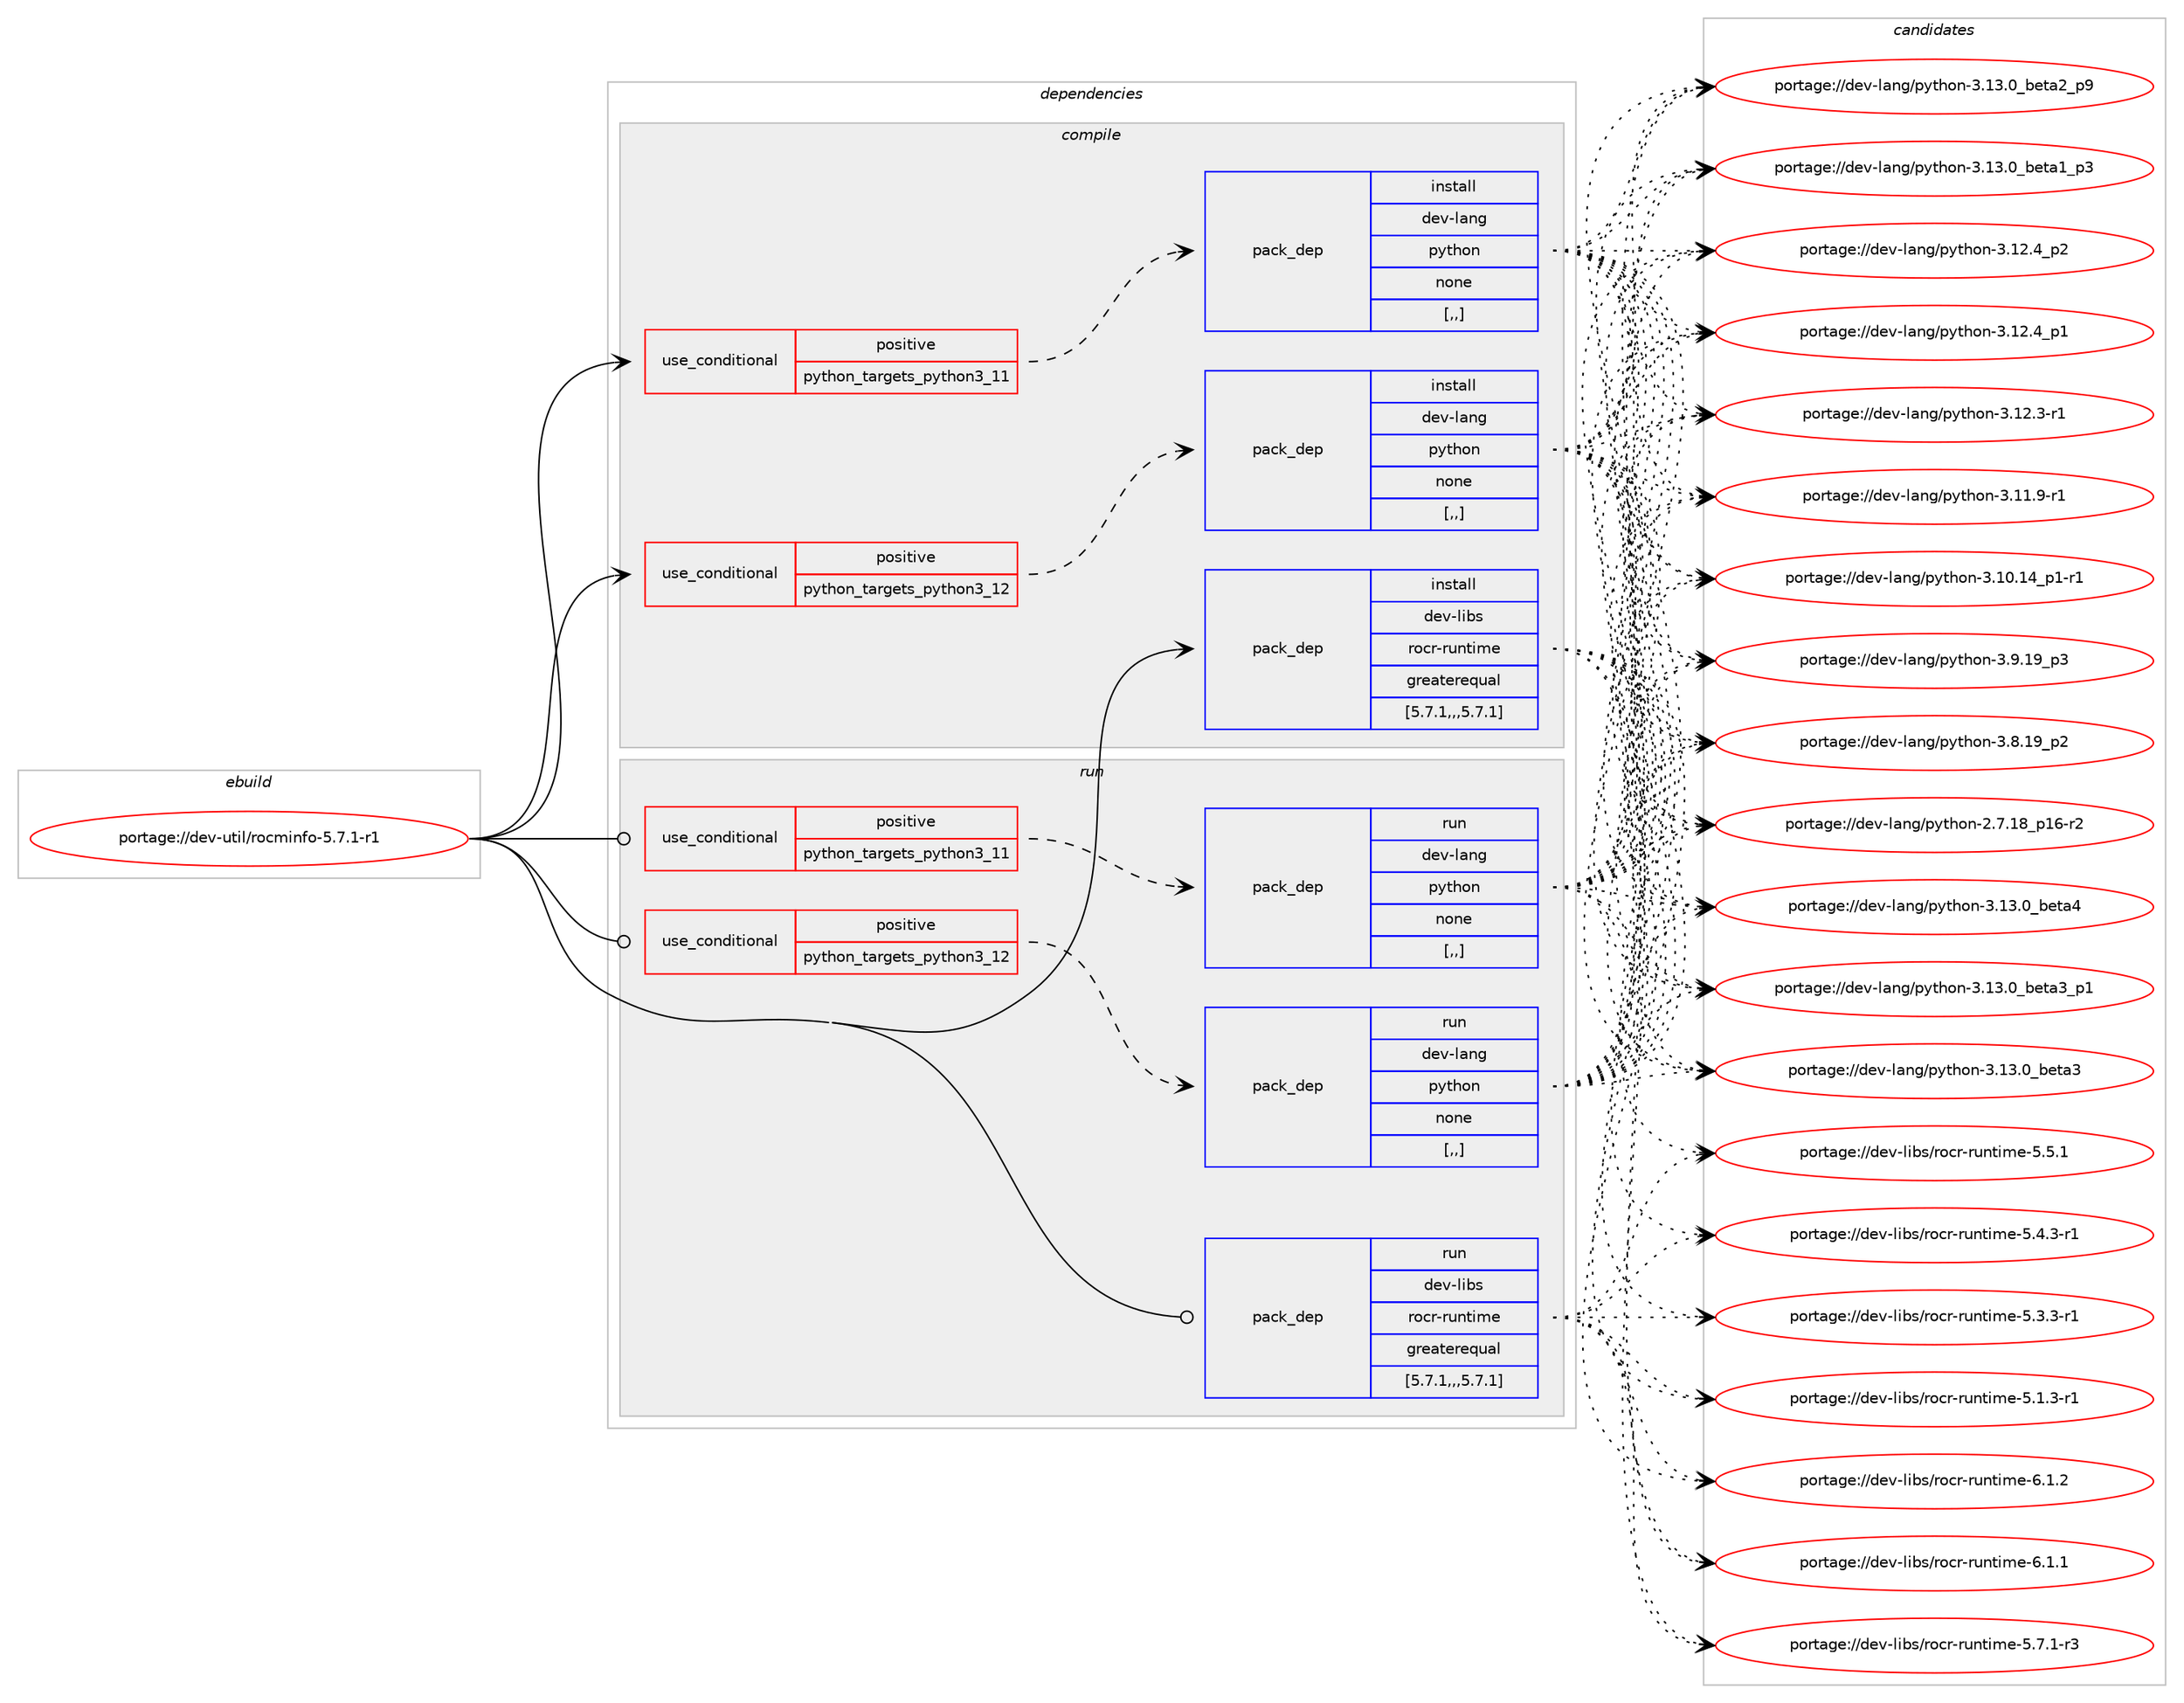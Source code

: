 digraph prolog {

# *************
# Graph options
# *************

newrank=true;
concentrate=true;
compound=true;
graph [rankdir=LR,fontname=Helvetica,fontsize=10,ranksep=1.5];#, ranksep=2.5, nodesep=0.2];
edge  [arrowhead=vee];
node  [fontname=Helvetica,fontsize=10];

# **********
# The ebuild
# **********

subgraph cluster_leftcol {
color=gray;
label=<<i>ebuild</i>>;
id [label="portage://dev-util/rocminfo-5.7.1-r1", color=red, width=4, href="../dev-util/rocminfo-5.7.1-r1.svg"];
}

# ****************
# The dependencies
# ****************

subgraph cluster_midcol {
color=gray;
label=<<i>dependencies</i>>;
subgraph cluster_compile {
fillcolor="#eeeeee";
style=filled;
label=<<i>compile</i>>;
subgraph cond61615 {
dependency219073 [label=<<TABLE BORDER="0" CELLBORDER="1" CELLSPACING="0" CELLPADDING="4"><TR><TD ROWSPAN="3" CELLPADDING="10">use_conditional</TD></TR><TR><TD>positive</TD></TR><TR><TD>python_targets_python3_11</TD></TR></TABLE>>, shape=none, color=red];
subgraph pack156018 {
dependency219074 [label=<<TABLE BORDER="0" CELLBORDER="1" CELLSPACING="0" CELLPADDING="4" WIDTH="220"><TR><TD ROWSPAN="6" CELLPADDING="30">pack_dep</TD></TR><TR><TD WIDTH="110">install</TD></TR><TR><TD>dev-lang</TD></TR><TR><TD>python</TD></TR><TR><TD>none</TD></TR><TR><TD>[,,]</TD></TR></TABLE>>, shape=none, color=blue];
}
dependency219073:e -> dependency219074:w [weight=20,style="dashed",arrowhead="vee"];
}
id:e -> dependency219073:w [weight=20,style="solid",arrowhead="vee"];
subgraph cond61616 {
dependency219075 [label=<<TABLE BORDER="0" CELLBORDER="1" CELLSPACING="0" CELLPADDING="4"><TR><TD ROWSPAN="3" CELLPADDING="10">use_conditional</TD></TR><TR><TD>positive</TD></TR><TR><TD>python_targets_python3_12</TD></TR></TABLE>>, shape=none, color=red];
subgraph pack156019 {
dependency219076 [label=<<TABLE BORDER="0" CELLBORDER="1" CELLSPACING="0" CELLPADDING="4" WIDTH="220"><TR><TD ROWSPAN="6" CELLPADDING="30">pack_dep</TD></TR><TR><TD WIDTH="110">install</TD></TR><TR><TD>dev-lang</TD></TR><TR><TD>python</TD></TR><TR><TD>none</TD></TR><TR><TD>[,,]</TD></TR></TABLE>>, shape=none, color=blue];
}
dependency219075:e -> dependency219076:w [weight=20,style="dashed",arrowhead="vee"];
}
id:e -> dependency219075:w [weight=20,style="solid",arrowhead="vee"];
subgraph pack156020 {
dependency219077 [label=<<TABLE BORDER="0" CELLBORDER="1" CELLSPACING="0" CELLPADDING="4" WIDTH="220"><TR><TD ROWSPAN="6" CELLPADDING="30">pack_dep</TD></TR><TR><TD WIDTH="110">install</TD></TR><TR><TD>dev-libs</TD></TR><TR><TD>rocr-runtime</TD></TR><TR><TD>greaterequal</TD></TR><TR><TD>[5.7.1,,,5.7.1]</TD></TR></TABLE>>, shape=none, color=blue];
}
id:e -> dependency219077:w [weight=20,style="solid",arrowhead="vee"];
}
subgraph cluster_compileandrun {
fillcolor="#eeeeee";
style=filled;
label=<<i>compile and run</i>>;
}
subgraph cluster_run {
fillcolor="#eeeeee";
style=filled;
label=<<i>run</i>>;
subgraph cond61617 {
dependency219078 [label=<<TABLE BORDER="0" CELLBORDER="1" CELLSPACING="0" CELLPADDING="4"><TR><TD ROWSPAN="3" CELLPADDING="10">use_conditional</TD></TR><TR><TD>positive</TD></TR><TR><TD>python_targets_python3_11</TD></TR></TABLE>>, shape=none, color=red];
subgraph pack156021 {
dependency219079 [label=<<TABLE BORDER="0" CELLBORDER="1" CELLSPACING="0" CELLPADDING="4" WIDTH="220"><TR><TD ROWSPAN="6" CELLPADDING="30">pack_dep</TD></TR><TR><TD WIDTH="110">run</TD></TR><TR><TD>dev-lang</TD></TR><TR><TD>python</TD></TR><TR><TD>none</TD></TR><TR><TD>[,,]</TD></TR></TABLE>>, shape=none, color=blue];
}
dependency219078:e -> dependency219079:w [weight=20,style="dashed",arrowhead="vee"];
}
id:e -> dependency219078:w [weight=20,style="solid",arrowhead="odot"];
subgraph cond61618 {
dependency219080 [label=<<TABLE BORDER="0" CELLBORDER="1" CELLSPACING="0" CELLPADDING="4"><TR><TD ROWSPAN="3" CELLPADDING="10">use_conditional</TD></TR><TR><TD>positive</TD></TR><TR><TD>python_targets_python3_12</TD></TR></TABLE>>, shape=none, color=red];
subgraph pack156022 {
dependency219081 [label=<<TABLE BORDER="0" CELLBORDER="1" CELLSPACING="0" CELLPADDING="4" WIDTH="220"><TR><TD ROWSPAN="6" CELLPADDING="30">pack_dep</TD></TR><TR><TD WIDTH="110">run</TD></TR><TR><TD>dev-lang</TD></TR><TR><TD>python</TD></TR><TR><TD>none</TD></TR><TR><TD>[,,]</TD></TR></TABLE>>, shape=none, color=blue];
}
dependency219080:e -> dependency219081:w [weight=20,style="dashed",arrowhead="vee"];
}
id:e -> dependency219080:w [weight=20,style="solid",arrowhead="odot"];
subgraph pack156023 {
dependency219082 [label=<<TABLE BORDER="0" CELLBORDER="1" CELLSPACING="0" CELLPADDING="4" WIDTH="220"><TR><TD ROWSPAN="6" CELLPADDING="30">pack_dep</TD></TR><TR><TD WIDTH="110">run</TD></TR><TR><TD>dev-libs</TD></TR><TR><TD>rocr-runtime</TD></TR><TR><TD>greaterequal</TD></TR><TR><TD>[5.7.1,,,5.7.1]</TD></TR></TABLE>>, shape=none, color=blue];
}
id:e -> dependency219082:w [weight=20,style="solid",arrowhead="odot"];
}
}

# **************
# The candidates
# **************

subgraph cluster_choices {
rank=same;
color=gray;
label=<<i>candidates</i>>;

subgraph choice156018 {
color=black;
nodesep=1;
choice1001011184510897110103471121211161041111104551464951464895981011169752 [label="portage://dev-lang/python-3.13.0_beta4", color=red, width=4,href="../dev-lang/python-3.13.0_beta4.svg"];
choice10010111845108971101034711212111610411111045514649514648959810111697519511249 [label="portage://dev-lang/python-3.13.0_beta3_p1", color=red, width=4,href="../dev-lang/python-3.13.0_beta3_p1.svg"];
choice1001011184510897110103471121211161041111104551464951464895981011169751 [label="portage://dev-lang/python-3.13.0_beta3", color=red, width=4,href="../dev-lang/python-3.13.0_beta3.svg"];
choice10010111845108971101034711212111610411111045514649514648959810111697509511257 [label="portage://dev-lang/python-3.13.0_beta2_p9", color=red, width=4,href="../dev-lang/python-3.13.0_beta2_p9.svg"];
choice10010111845108971101034711212111610411111045514649514648959810111697499511251 [label="portage://dev-lang/python-3.13.0_beta1_p3", color=red, width=4,href="../dev-lang/python-3.13.0_beta1_p3.svg"];
choice100101118451089711010347112121116104111110455146495046529511250 [label="portage://dev-lang/python-3.12.4_p2", color=red, width=4,href="../dev-lang/python-3.12.4_p2.svg"];
choice100101118451089711010347112121116104111110455146495046529511249 [label="portage://dev-lang/python-3.12.4_p1", color=red, width=4,href="../dev-lang/python-3.12.4_p1.svg"];
choice100101118451089711010347112121116104111110455146495046514511449 [label="portage://dev-lang/python-3.12.3-r1", color=red, width=4,href="../dev-lang/python-3.12.3-r1.svg"];
choice100101118451089711010347112121116104111110455146494946574511449 [label="portage://dev-lang/python-3.11.9-r1", color=red, width=4,href="../dev-lang/python-3.11.9-r1.svg"];
choice100101118451089711010347112121116104111110455146494846495295112494511449 [label="portage://dev-lang/python-3.10.14_p1-r1", color=red, width=4,href="../dev-lang/python-3.10.14_p1-r1.svg"];
choice100101118451089711010347112121116104111110455146574649579511251 [label="portage://dev-lang/python-3.9.19_p3", color=red, width=4,href="../dev-lang/python-3.9.19_p3.svg"];
choice100101118451089711010347112121116104111110455146564649579511250 [label="portage://dev-lang/python-3.8.19_p2", color=red, width=4,href="../dev-lang/python-3.8.19_p2.svg"];
choice100101118451089711010347112121116104111110455046554649569511249544511450 [label="portage://dev-lang/python-2.7.18_p16-r2", color=red, width=4,href="../dev-lang/python-2.7.18_p16-r2.svg"];
dependency219074:e -> choice1001011184510897110103471121211161041111104551464951464895981011169752:w [style=dotted,weight="100"];
dependency219074:e -> choice10010111845108971101034711212111610411111045514649514648959810111697519511249:w [style=dotted,weight="100"];
dependency219074:e -> choice1001011184510897110103471121211161041111104551464951464895981011169751:w [style=dotted,weight="100"];
dependency219074:e -> choice10010111845108971101034711212111610411111045514649514648959810111697509511257:w [style=dotted,weight="100"];
dependency219074:e -> choice10010111845108971101034711212111610411111045514649514648959810111697499511251:w [style=dotted,weight="100"];
dependency219074:e -> choice100101118451089711010347112121116104111110455146495046529511250:w [style=dotted,weight="100"];
dependency219074:e -> choice100101118451089711010347112121116104111110455146495046529511249:w [style=dotted,weight="100"];
dependency219074:e -> choice100101118451089711010347112121116104111110455146495046514511449:w [style=dotted,weight="100"];
dependency219074:e -> choice100101118451089711010347112121116104111110455146494946574511449:w [style=dotted,weight="100"];
dependency219074:e -> choice100101118451089711010347112121116104111110455146494846495295112494511449:w [style=dotted,weight="100"];
dependency219074:e -> choice100101118451089711010347112121116104111110455146574649579511251:w [style=dotted,weight="100"];
dependency219074:e -> choice100101118451089711010347112121116104111110455146564649579511250:w [style=dotted,weight="100"];
dependency219074:e -> choice100101118451089711010347112121116104111110455046554649569511249544511450:w [style=dotted,weight="100"];
}
subgraph choice156019 {
color=black;
nodesep=1;
choice1001011184510897110103471121211161041111104551464951464895981011169752 [label="portage://dev-lang/python-3.13.0_beta4", color=red, width=4,href="../dev-lang/python-3.13.0_beta4.svg"];
choice10010111845108971101034711212111610411111045514649514648959810111697519511249 [label="portage://dev-lang/python-3.13.0_beta3_p1", color=red, width=4,href="../dev-lang/python-3.13.0_beta3_p1.svg"];
choice1001011184510897110103471121211161041111104551464951464895981011169751 [label="portage://dev-lang/python-3.13.0_beta3", color=red, width=4,href="../dev-lang/python-3.13.0_beta3.svg"];
choice10010111845108971101034711212111610411111045514649514648959810111697509511257 [label="portage://dev-lang/python-3.13.0_beta2_p9", color=red, width=4,href="../dev-lang/python-3.13.0_beta2_p9.svg"];
choice10010111845108971101034711212111610411111045514649514648959810111697499511251 [label="portage://dev-lang/python-3.13.0_beta1_p3", color=red, width=4,href="../dev-lang/python-3.13.0_beta1_p3.svg"];
choice100101118451089711010347112121116104111110455146495046529511250 [label="portage://dev-lang/python-3.12.4_p2", color=red, width=4,href="../dev-lang/python-3.12.4_p2.svg"];
choice100101118451089711010347112121116104111110455146495046529511249 [label="portage://dev-lang/python-3.12.4_p1", color=red, width=4,href="../dev-lang/python-3.12.4_p1.svg"];
choice100101118451089711010347112121116104111110455146495046514511449 [label="portage://dev-lang/python-3.12.3-r1", color=red, width=4,href="../dev-lang/python-3.12.3-r1.svg"];
choice100101118451089711010347112121116104111110455146494946574511449 [label="portage://dev-lang/python-3.11.9-r1", color=red, width=4,href="../dev-lang/python-3.11.9-r1.svg"];
choice100101118451089711010347112121116104111110455146494846495295112494511449 [label="portage://dev-lang/python-3.10.14_p1-r1", color=red, width=4,href="../dev-lang/python-3.10.14_p1-r1.svg"];
choice100101118451089711010347112121116104111110455146574649579511251 [label="portage://dev-lang/python-3.9.19_p3", color=red, width=4,href="../dev-lang/python-3.9.19_p3.svg"];
choice100101118451089711010347112121116104111110455146564649579511250 [label="portage://dev-lang/python-3.8.19_p2", color=red, width=4,href="../dev-lang/python-3.8.19_p2.svg"];
choice100101118451089711010347112121116104111110455046554649569511249544511450 [label="portage://dev-lang/python-2.7.18_p16-r2", color=red, width=4,href="../dev-lang/python-2.7.18_p16-r2.svg"];
dependency219076:e -> choice1001011184510897110103471121211161041111104551464951464895981011169752:w [style=dotted,weight="100"];
dependency219076:e -> choice10010111845108971101034711212111610411111045514649514648959810111697519511249:w [style=dotted,weight="100"];
dependency219076:e -> choice1001011184510897110103471121211161041111104551464951464895981011169751:w [style=dotted,weight="100"];
dependency219076:e -> choice10010111845108971101034711212111610411111045514649514648959810111697509511257:w [style=dotted,weight="100"];
dependency219076:e -> choice10010111845108971101034711212111610411111045514649514648959810111697499511251:w [style=dotted,weight="100"];
dependency219076:e -> choice100101118451089711010347112121116104111110455146495046529511250:w [style=dotted,weight="100"];
dependency219076:e -> choice100101118451089711010347112121116104111110455146495046529511249:w [style=dotted,weight="100"];
dependency219076:e -> choice100101118451089711010347112121116104111110455146495046514511449:w [style=dotted,weight="100"];
dependency219076:e -> choice100101118451089711010347112121116104111110455146494946574511449:w [style=dotted,weight="100"];
dependency219076:e -> choice100101118451089711010347112121116104111110455146494846495295112494511449:w [style=dotted,weight="100"];
dependency219076:e -> choice100101118451089711010347112121116104111110455146574649579511251:w [style=dotted,weight="100"];
dependency219076:e -> choice100101118451089711010347112121116104111110455146564649579511250:w [style=dotted,weight="100"];
dependency219076:e -> choice100101118451089711010347112121116104111110455046554649569511249544511450:w [style=dotted,weight="100"];
}
subgraph choice156020 {
color=black;
nodesep=1;
choice1001011184510810598115471141119911445114117110116105109101455446494650 [label="portage://dev-libs/rocr-runtime-6.1.2", color=red, width=4,href="../dev-libs/rocr-runtime-6.1.2.svg"];
choice1001011184510810598115471141119911445114117110116105109101455446494649 [label="portage://dev-libs/rocr-runtime-6.1.1", color=red, width=4,href="../dev-libs/rocr-runtime-6.1.1.svg"];
choice10010111845108105981154711411199114451141171101161051091014553465546494511451 [label="portage://dev-libs/rocr-runtime-5.7.1-r3", color=red, width=4,href="../dev-libs/rocr-runtime-5.7.1-r3.svg"];
choice1001011184510810598115471141119911445114117110116105109101455346534649 [label="portage://dev-libs/rocr-runtime-5.5.1", color=red, width=4,href="../dev-libs/rocr-runtime-5.5.1.svg"];
choice10010111845108105981154711411199114451141171101161051091014553465246514511449 [label="portage://dev-libs/rocr-runtime-5.4.3-r1", color=red, width=4,href="../dev-libs/rocr-runtime-5.4.3-r1.svg"];
choice10010111845108105981154711411199114451141171101161051091014553465146514511449 [label="portage://dev-libs/rocr-runtime-5.3.3-r1", color=red, width=4,href="../dev-libs/rocr-runtime-5.3.3-r1.svg"];
choice10010111845108105981154711411199114451141171101161051091014553464946514511449 [label="portage://dev-libs/rocr-runtime-5.1.3-r1", color=red, width=4,href="../dev-libs/rocr-runtime-5.1.3-r1.svg"];
dependency219077:e -> choice1001011184510810598115471141119911445114117110116105109101455446494650:w [style=dotted,weight="100"];
dependency219077:e -> choice1001011184510810598115471141119911445114117110116105109101455446494649:w [style=dotted,weight="100"];
dependency219077:e -> choice10010111845108105981154711411199114451141171101161051091014553465546494511451:w [style=dotted,weight="100"];
dependency219077:e -> choice1001011184510810598115471141119911445114117110116105109101455346534649:w [style=dotted,weight="100"];
dependency219077:e -> choice10010111845108105981154711411199114451141171101161051091014553465246514511449:w [style=dotted,weight="100"];
dependency219077:e -> choice10010111845108105981154711411199114451141171101161051091014553465146514511449:w [style=dotted,weight="100"];
dependency219077:e -> choice10010111845108105981154711411199114451141171101161051091014553464946514511449:w [style=dotted,weight="100"];
}
subgraph choice156021 {
color=black;
nodesep=1;
choice1001011184510897110103471121211161041111104551464951464895981011169752 [label="portage://dev-lang/python-3.13.0_beta4", color=red, width=4,href="../dev-lang/python-3.13.0_beta4.svg"];
choice10010111845108971101034711212111610411111045514649514648959810111697519511249 [label="portage://dev-lang/python-3.13.0_beta3_p1", color=red, width=4,href="../dev-lang/python-3.13.0_beta3_p1.svg"];
choice1001011184510897110103471121211161041111104551464951464895981011169751 [label="portage://dev-lang/python-3.13.0_beta3", color=red, width=4,href="../dev-lang/python-3.13.0_beta3.svg"];
choice10010111845108971101034711212111610411111045514649514648959810111697509511257 [label="portage://dev-lang/python-3.13.0_beta2_p9", color=red, width=4,href="../dev-lang/python-3.13.0_beta2_p9.svg"];
choice10010111845108971101034711212111610411111045514649514648959810111697499511251 [label="portage://dev-lang/python-3.13.0_beta1_p3", color=red, width=4,href="../dev-lang/python-3.13.0_beta1_p3.svg"];
choice100101118451089711010347112121116104111110455146495046529511250 [label="portage://dev-lang/python-3.12.4_p2", color=red, width=4,href="../dev-lang/python-3.12.4_p2.svg"];
choice100101118451089711010347112121116104111110455146495046529511249 [label="portage://dev-lang/python-3.12.4_p1", color=red, width=4,href="../dev-lang/python-3.12.4_p1.svg"];
choice100101118451089711010347112121116104111110455146495046514511449 [label="portage://dev-lang/python-3.12.3-r1", color=red, width=4,href="../dev-lang/python-3.12.3-r1.svg"];
choice100101118451089711010347112121116104111110455146494946574511449 [label="portage://dev-lang/python-3.11.9-r1", color=red, width=4,href="../dev-lang/python-3.11.9-r1.svg"];
choice100101118451089711010347112121116104111110455146494846495295112494511449 [label="portage://dev-lang/python-3.10.14_p1-r1", color=red, width=4,href="../dev-lang/python-3.10.14_p1-r1.svg"];
choice100101118451089711010347112121116104111110455146574649579511251 [label="portage://dev-lang/python-3.9.19_p3", color=red, width=4,href="../dev-lang/python-3.9.19_p3.svg"];
choice100101118451089711010347112121116104111110455146564649579511250 [label="portage://dev-lang/python-3.8.19_p2", color=red, width=4,href="../dev-lang/python-3.8.19_p2.svg"];
choice100101118451089711010347112121116104111110455046554649569511249544511450 [label="portage://dev-lang/python-2.7.18_p16-r2", color=red, width=4,href="../dev-lang/python-2.7.18_p16-r2.svg"];
dependency219079:e -> choice1001011184510897110103471121211161041111104551464951464895981011169752:w [style=dotted,weight="100"];
dependency219079:e -> choice10010111845108971101034711212111610411111045514649514648959810111697519511249:w [style=dotted,weight="100"];
dependency219079:e -> choice1001011184510897110103471121211161041111104551464951464895981011169751:w [style=dotted,weight="100"];
dependency219079:e -> choice10010111845108971101034711212111610411111045514649514648959810111697509511257:w [style=dotted,weight="100"];
dependency219079:e -> choice10010111845108971101034711212111610411111045514649514648959810111697499511251:w [style=dotted,weight="100"];
dependency219079:e -> choice100101118451089711010347112121116104111110455146495046529511250:w [style=dotted,weight="100"];
dependency219079:e -> choice100101118451089711010347112121116104111110455146495046529511249:w [style=dotted,weight="100"];
dependency219079:e -> choice100101118451089711010347112121116104111110455146495046514511449:w [style=dotted,weight="100"];
dependency219079:e -> choice100101118451089711010347112121116104111110455146494946574511449:w [style=dotted,weight="100"];
dependency219079:e -> choice100101118451089711010347112121116104111110455146494846495295112494511449:w [style=dotted,weight="100"];
dependency219079:e -> choice100101118451089711010347112121116104111110455146574649579511251:w [style=dotted,weight="100"];
dependency219079:e -> choice100101118451089711010347112121116104111110455146564649579511250:w [style=dotted,weight="100"];
dependency219079:e -> choice100101118451089711010347112121116104111110455046554649569511249544511450:w [style=dotted,weight="100"];
}
subgraph choice156022 {
color=black;
nodesep=1;
choice1001011184510897110103471121211161041111104551464951464895981011169752 [label="portage://dev-lang/python-3.13.0_beta4", color=red, width=4,href="../dev-lang/python-3.13.0_beta4.svg"];
choice10010111845108971101034711212111610411111045514649514648959810111697519511249 [label="portage://dev-lang/python-3.13.0_beta3_p1", color=red, width=4,href="../dev-lang/python-3.13.0_beta3_p1.svg"];
choice1001011184510897110103471121211161041111104551464951464895981011169751 [label="portage://dev-lang/python-3.13.0_beta3", color=red, width=4,href="../dev-lang/python-3.13.0_beta3.svg"];
choice10010111845108971101034711212111610411111045514649514648959810111697509511257 [label="portage://dev-lang/python-3.13.0_beta2_p9", color=red, width=4,href="../dev-lang/python-3.13.0_beta2_p9.svg"];
choice10010111845108971101034711212111610411111045514649514648959810111697499511251 [label="portage://dev-lang/python-3.13.0_beta1_p3", color=red, width=4,href="../dev-lang/python-3.13.0_beta1_p3.svg"];
choice100101118451089711010347112121116104111110455146495046529511250 [label="portage://dev-lang/python-3.12.4_p2", color=red, width=4,href="../dev-lang/python-3.12.4_p2.svg"];
choice100101118451089711010347112121116104111110455146495046529511249 [label="portage://dev-lang/python-3.12.4_p1", color=red, width=4,href="../dev-lang/python-3.12.4_p1.svg"];
choice100101118451089711010347112121116104111110455146495046514511449 [label="portage://dev-lang/python-3.12.3-r1", color=red, width=4,href="../dev-lang/python-3.12.3-r1.svg"];
choice100101118451089711010347112121116104111110455146494946574511449 [label="portage://dev-lang/python-3.11.9-r1", color=red, width=4,href="../dev-lang/python-3.11.9-r1.svg"];
choice100101118451089711010347112121116104111110455146494846495295112494511449 [label="portage://dev-lang/python-3.10.14_p1-r1", color=red, width=4,href="../dev-lang/python-3.10.14_p1-r1.svg"];
choice100101118451089711010347112121116104111110455146574649579511251 [label="portage://dev-lang/python-3.9.19_p3", color=red, width=4,href="../dev-lang/python-3.9.19_p3.svg"];
choice100101118451089711010347112121116104111110455146564649579511250 [label="portage://dev-lang/python-3.8.19_p2", color=red, width=4,href="../dev-lang/python-3.8.19_p2.svg"];
choice100101118451089711010347112121116104111110455046554649569511249544511450 [label="portage://dev-lang/python-2.7.18_p16-r2", color=red, width=4,href="../dev-lang/python-2.7.18_p16-r2.svg"];
dependency219081:e -> choice1001011184510897110103471121211161041111104551464951464895981011169752:w [style=dotted,weight="100"];
dependency219081:e -> choice10010111845108971101034711212111610411111045514649514648959810111697519511249:w [style=dotted,weight="100"];
dependency219081:e -> choice1001011184510897110103471121211161041111104551464951464895981011169751:w [style=dotted,weight="100"];
dependency219081:e -> choice10010111845108971101034711212111610411111045514649514648959810111697509511257:w [style=dotted,weight="100"];
dependency219081:e -> choice10010111845108971101034711212111610411111045514649514648959810111697499511251:w [style=dotted,weight="100"];
dependency219081:e -> choice100101118451089711010347112121116104111110455146495046529511250:w [style=dotted,weight="100"];
dependency219081:e -> choice100101118451089711010347112121116104111110455146495046529511249:w [style=dotted,weight="100"];
dependency219081:e -> choice100101118451089711010347112121116104111110455146495046514511449:w [style=dotted,weight="100"];
dependency219081:e -> choice100101118451089711010347112121116104111110455146494946574511449:w [style=dotted,weight="100"];
dependency219081:e -> choice100101118451089711010347112121116104111110455146494846495295112494511449:w [style=dotted,weight="100"];
dependency219081:e -> choice100101118451089711010347112121116104111110455146574649579511251:w [style=dotted,weight="100"];
dependency219081:e -> choice100101118451089711010347112121116104111110455146564649579511250:w [style=dotted,weight="100"];
dependency219081:e -> choice100101118451089711010347112121116104111110455046554649569511249544511450:w [style=dotted,weight="100"];
}
subgraph choice156023 {
color=black;
nodesep=1;
choice1001011184510810598115471141119911445114117110116105109101455446494650 [label="portage://dev-libs/rocr-runtime-6.1.2", color=red, width=4,href="../dev-libs/rocr-runtime-6.1.2.svg"];
choice1001011184510810598115471141119911445114117110116105109101455446494649 [label="portage://dev-libs/rocr-runtime-6.1.1", color=red, width=4,href="../dev-libs/rocr-runtime-6.1.1.svg"];
choice10010111845108105981154711411199114451141171101161051091014553465546494511451 [label="portage://dev-libs/rocr-runtime-5.7.1-r3", color=red, width=4,href="../dev-libs/rocr-runtime-5.7.1-r3.svg"];
choice1001011184510810598115471141119911445114117110116105109101455346534649 [label="portage://dev-libs/rocr-runtime-5.5.1", color=red, width=4,href="../dev-libs/rocr-runtime-5.5.1.svg"];
choice10010111845108105981154711411199114451141171101161051091014553465246514511449 [label="portage://dev-libs/rocr-runtime-5.4.3-r1", color=red, width=4,href="../dev-libs/rocr-runtime-5.4.3-r1.svg"];
choice10010111845108105981154711411199114451141171101161051091014553465146514511449 [label="portage://dev-libs/rocr-runtime-5.3.3-r1", color=red, width=4,href="../dev-libs/rocr-runtime-5.3.3-r1.svg"];
choice10010111845108105981154711411199114451141171101161051091014553464946514511449 [label="portage://dev-libs/rocr-runtime-5.1.3-r1", color=red, width=4,href="../dev-libs/rocr-runtime-5.1.3-r1.svg"];
dependency219082:e -> choice1001011184510810598115471141119911445114117110116105109101455446494650:w [style=dotted,weight="100"];
dependency219082:e -> choice1001011184510810598115471141119911445114117110116105109101455446494649:w [style=dotted,weight="100"];
dependency219082:e -> choice10010111845108105981154711411199114451141171101161051091014553465546494511451:w [style=dotted,weight="100"];
dependency219082:e -> choice1001011184510810598115471141119911445114117110116105109101455346534649:w [style=dotted,weight="100"];
dependency219082:e -> choice10010111845108105981154711411199114451141171101161051091014553465246514511449:w [style=dotted,weight="100"];
dependency219082:e -> choice10010111845108105981154711411199114451141171101161051091014553465146514511449:w [style=dotted,weight="100"];
dependency219082:e -> choice10010111845108105981154711411199114451141171101161051091014553464946514511449:w [style=dotted,weight="100"];
}
}

}
